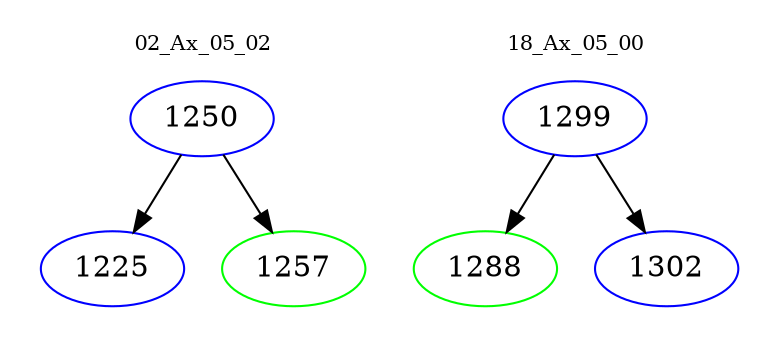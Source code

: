 digraph{
subgraph cluster_0 {
color = white
label = "02_Ax_05_02";
fontsize=10;
T0_1250 [label="1250", color="blue"]
T0_1250 -> T0_1225 [color="black"]
T0_1225 [label="1225", color="blue"]
T0_1250 -> T0_1257 [color="black"]
T0_1257 [label="1257", color="green"]
}
subgraph cluster_1 {
color = white
label = "18_Ax_05_00";
fontsize=10;
T1_1299 [label="1299", color="blue"]
T1_1299 -> T1_1288 [color="black"]
T1_1288 [label="1288", color="green"]
T1_1299 -> T1_1302 [color="black"]
T1_1302 [label="1302", color="blue"]
}
}
